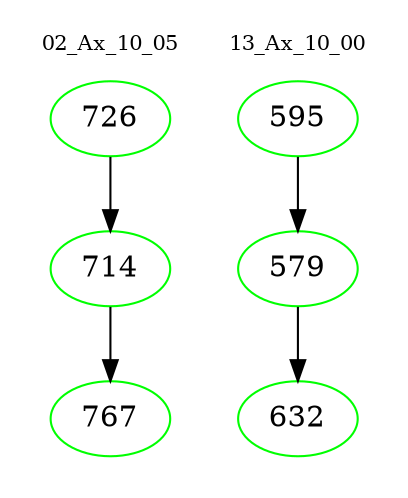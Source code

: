 digraph{
subgraph cluster_0 {
color = white
label = "02_Ax_10_05";
fontsize=10;
T0_726 [label="726", color="green"]
T0_726 -> T0_714 [color="black"]
T0_714 [label="714", color="green"]
T0_714 -> T0_767 [color="black"]
T0_767 [label="767", color="green"]
}
subgraph cluster_1 {
color = white
label = "13_Ax_10_00";
fontsize=10;
T1_595 [label="595", color="green"]
T1_595 -> T1_579 [color="black"]
T1_579 [label="579", color="green"]
T1_579 -> T1_632 [color="black"]
T1_632 [label="632", color="green"]
}
}
